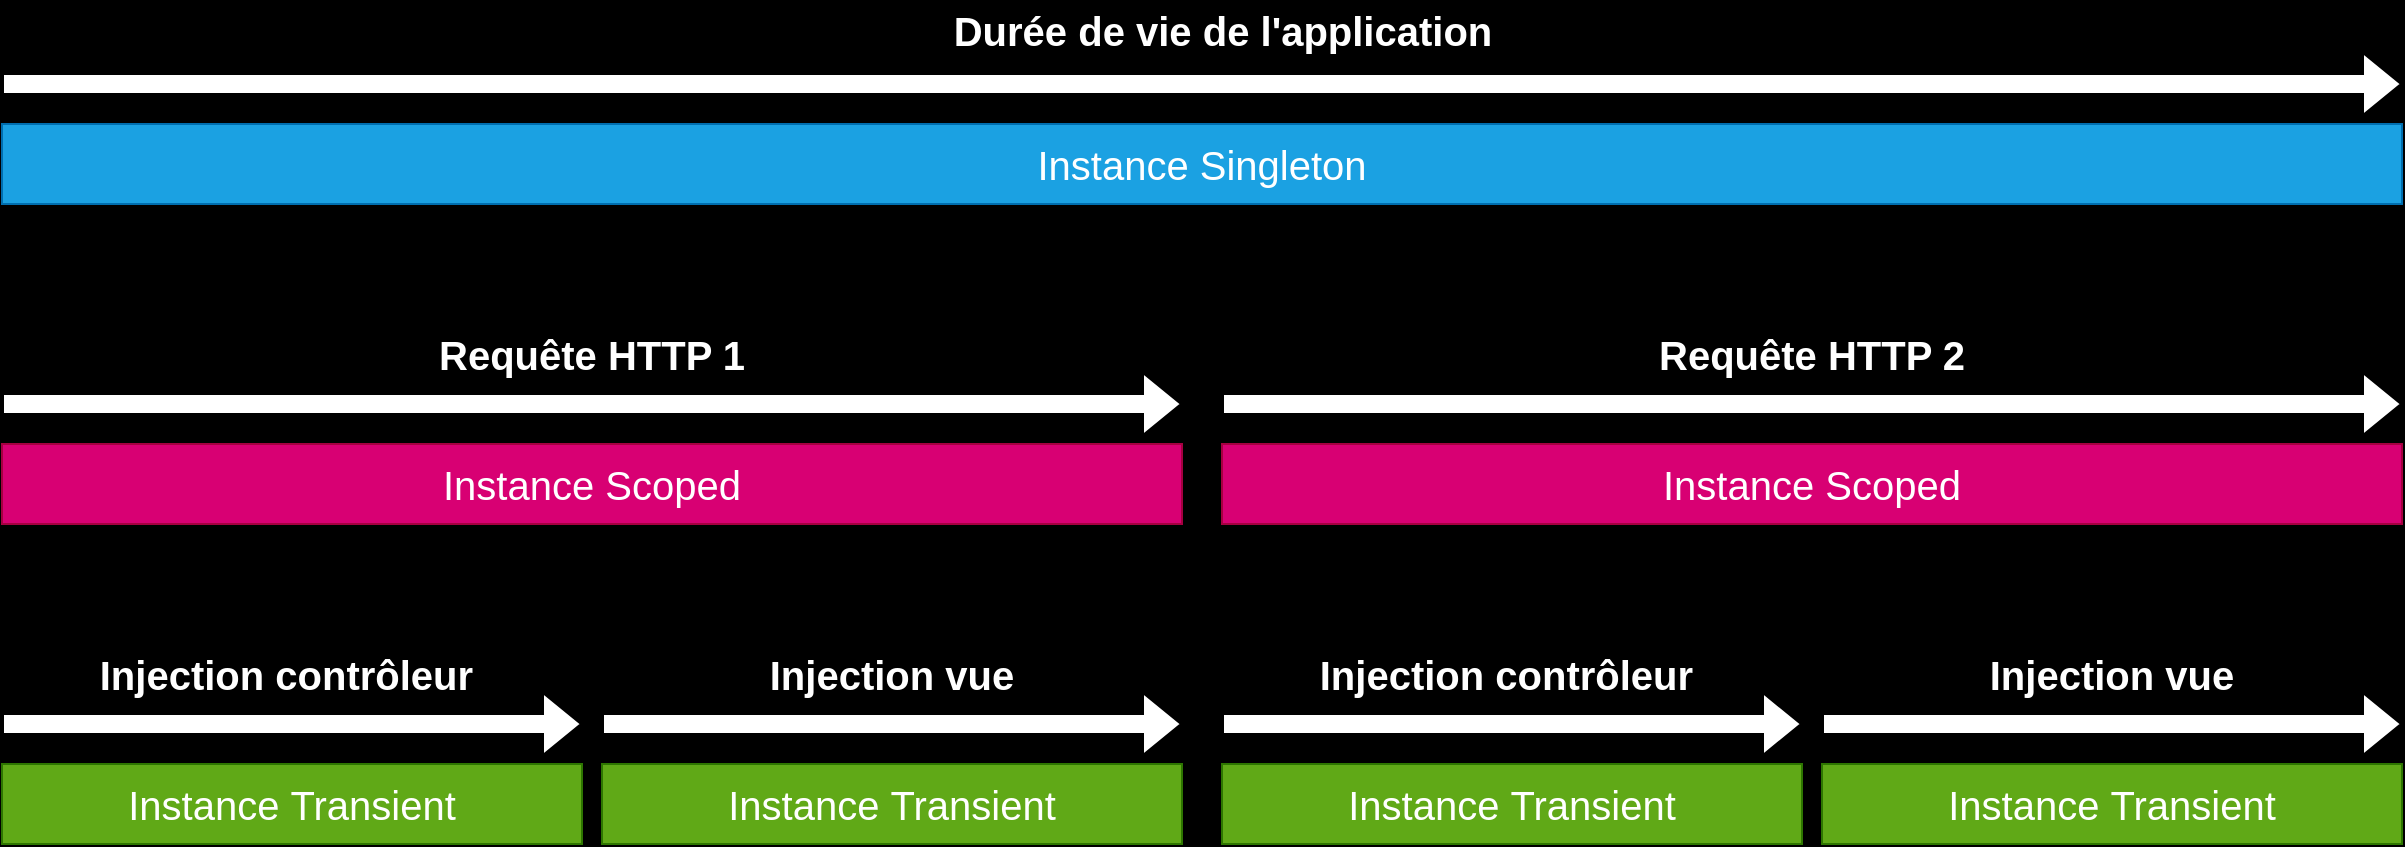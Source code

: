 <mxfile version="24.7.17">
  <diagram name="Page-1" id="1PlVf4wnUZVhLs4Grf8J">
    <mxGraphModel dx="1674" dy="836" grid="0" gridSize="10" guides="1" tooltips="1" connect="1" arrows="1" fold="1" page="1" pageScale="1" pageWidth="1600" pageHeight="900" background="#000000" math="0" shadow="0">
      <root>
        <mxCell id="0" />
        <mxCell id="1" parent="0" />
        <mxCell id="9vxutp4oGIfr7QXqwvSs-1" value="" style="shape=flexArrow;endArrow=classic;html=1;rounded=0;fillColor=default;" parent="1" edge="1">
          <mxGeometry width="50" height="50" relative="1" as="geometry">
            <mxPoint x="190" y="280" as="sourcePoint" />
            <mxPoint x="1390" y="280" as="targetPoint" />
          </mxGeometry>
        </mxCell>
        <mxCell id="9vxutp4oGIfr7QXqwvSs-4" value="Instance Singleton" style="rounded=0;whiteSpace=wrap;html=1;fontSize=20;fillColor=#1ba1e2;fontColor=#ffffff;strokeColor=#006EAF;" parent="1" vertex="1">
          <mxGeometry x="190" y="300" width="1200" height="40" as="geometry" />
        </mxCell>
        <mxCell id="9vxutp4oGIfr7QXqwvSs-5" value="Durée de vie de l&#39;application" style="text;html=1;align=center;verticalAlign=middle;whiteSpace=wrap;rounded=0;fontSize=20;fillColor=none;fontColor=#FFFFFF;fontStyle=1" parent="1" vertex="1">
          <mxGeometry x="658" y="238" width="285" height="30" as="geometry" />
        </mxCell>
        <mxCell id="9vxutp4oGIfr7QXqwvSs-6" value="" style="shape=flexArrow;endArrow=classic;html=1;rounded=0;fillColor=default;" parent="1" edge="1">
          <mxGeometry width="50" height="50" relative="1" as="geometry">
            <mxPoint x="190" y="440" as="sourcePoint" />
            <mxPoint x="780" y="440" as="targetPoint" />
          </mxGeometry>
        </mxCell>
        <mxCell id="9vxutp4oGIfr7QXqwvSs-7" value="Instance&amp;nbsp;Scoped" style="rounded=0;whiteSpace=wrap;html=1;fontSize=20;fillColor=#d80073;fontColor=#ffffff;strokeColor=#A50040;" parent="1" vertex="1">
          <mxGeometry x="190" y="460" width="590" height="40" as="geometry" />
        </mxCell>
        <mxCell id="9vxutp4oGIfr7QXqwvSs-8" value="Requête HTTP 1" style="text;html=1;align=center;verticalAlign=middle;whiteSpace=wrap;rounded=0;fontSize=20;fillColor=none;fontColor=#FFFFFF;fontStyle=1" parent="1" vertex="1">
          <mxGeometry x="390" y="400" width="190" height="30" as="geometry" />
        </mxCell>
        <mxCell id="9vxutp4oGIfr7QXqwvSs-9" value="Instance&amp;nbsp;Scoped" style="rounded=0;whiteSpace=wrap;html=1;fontSize=20;fillColor=#d80073;fontColor=#ffffff;strokeColor=#A50040;" parent="1" vertex="1">
          <mxGeometry x="800" y="460" width="590" height="40" as="geometry" />
        </mxCell>
        <mxCell id="9vxutp4oGIfr7QXqwvSs-10" value="" style="shape=flexArrow;endArrow=classic;html=1;rounded=0;fillColor=default;" parent="1" edge="1">
          <mxGeometry width="50" height="50" relative="1" as="geometry">
            <mxPoint x="800" y="440" as="sourcePoint" />
            <mxPoint x="1390" y="440" as="targetPoint" />
          </mxGeometry>
        </mxCell>
        <mxCell id="9vxutp4oGIfr7QXqwvSs-11" value="Requête HTTP 2" style="text;html=1;align=center;verticalAlign=middle;whiteSpace=wrap;rounded=0;fontSize=20;fillColor=none;fontColor=#FFFFFF;fontStyle=1" parent="1" vertex="1">
          <mxGeometry x="1000" y="400" width="190" height="30" as="geometry" />
        </mxCell>
        <mxCell id="9vxutp4oGIfr7QXqwvSs-12" value="" style="shape=flexArrow;endArrow=classic;html=1;rounded=0;fillColor=default;" parent="1" edge="1">
          <mxGeometry width="50" height="50" relative="1" as="geometry">
            <mxPoint x="190" y="600" as="sourcePoint" />
            <mxPoint x="480" y="600" as="targetPoint" />
          </mxGeometry>
        </mxCell>
        <mxCell id="9vxutp4oGIfr7QXqwvSs-13" value="Instance&amp;nbsp;Transient" style="rounded=0;whiteSpace=wrap;html=1;fontSize=20;fillColor=#60a917;fontColor=#ffffff;strokeColor=#2D7600;" parent="1" vertex="1">
          <mxGeometry x="190" y="620" width="290" height="40" as="geometry" />
        </mxCell>
        <mxCell id="9vxutp4oGIfr7QXqwvSs-14" value="Injection contrôleur&amp;nbsp;" style="text;html=1;align=center;verticalAlign=middle;whiteSpace=wrap;rounded=0;fontSize=20;fillColor=none;fontColor=#FFFFFF;fontStyle=1" parent="1" vertex="1">
          <mxGeometry x="236" y="560" width="198" height="30" as="geometry" />
        </mxCell>
        <mxCell id="9vxutp4oGIfr7QXqwvSs-18" value="Instance&amp;nbsp;Transient" style="rounded=0;whiteSpace=wrap;html=1;fontSize=20;fillColor=#60a917;fontColor=#ffffff;strokeColor=#2D7600;" parent="1" vertex="1">
          <mxGeometry x="490" y="620" width="290" height="40" as="geometry" />
        </mxCell>
        <mxCell id="9vxutp4oGIfr7QXqwvSs-19" value="" style="shape=flexArrow;endArrow=classic;html=1;rounded=0;fillColor=default;" parent="1" edge="1">
          <mxGeometry width="50" height="50" relative="1" as="geometry">
            <mxPoint x="490" y="600" as="sourcePoint" />
            <mxPoint x="780" y="600" as="targetPoint" />
          </mxGeometry>
        </mxCell>
        <mxCell id="9vxutp4oGIfr7QXqwvSs-20" value="Injection vue" style="text;html=1;align=center;verticalAlign=middle;whiteSpace=wrap;rounded=0;fontSize=20;fillColor=none;fontColor=#FFFFFF;fontStyle=1" parent="1" vertex="1">
          <mxGeometry x="540" y="560" width="190" height="30" as="geometry" />
        </mxCell>
        <mxCell id="9vxutp4oGIfr7QXqwvSs-21" value="" style="shape=flexArrow;endArrow=classic;html=1;rounded=0;fillColor=default;" parent="1" edge="1">
          <mxGeometry width="50" height="50" relative="1" as="geometry">
            <mxPoint x="800" y="600" as="sourcePoint" />
            <mxPoint x="1090" y="600" as="targetPoint" />
          </mxGeometry>
        </mxCell>
        <mxCell id="9vxutp4oGIfr7QXqwvSs-22" value="Instance&amp;nbsp;Transient" style="rounded=0;whiteSpace=wrap;html=1;fontSize=20;fillColor=#60a917;fontColor=#ffffff;strokeColor=#2D7600;" parent="1" vertex="1">
          <mxGeometry x="800" y="620" width="290" height="40" as="geometry" />
        </mxCell>
        <mxCell id="9vxutp4oGIfr7QXqwvSs-24" value="Instance&amp;nbsp;Transient" style="rounded=0;whiteSpace=wrap;html=1;fontSize=20;fillColor=#60a917;fontColor=#ffffff;strokeColor=#2D7600;" parent="1" vertex="1">
          <mxGeometry x="1100" y="620" width="290" height="40" as="geometry" />
        </mxCell>
        <mxCell id="9vxutp4oGIfr7QXqwvSs-25" value="" style="shape=flexArrow;endArrow=classic;html=1;rounded=0;fillColor=default;" parent="1" edge="1">
          <mxGeometry width="50" height="50" relative="1" as="geometry">
            <mxPoint x="1100" y="600" as="sourcePoint" />
            <mxPoint x="1390" y="600" as="targetPoint" />
          </mxGeometry>
        </mxCell>
        <mxCell id="9vxutp4oGIfr7QXqwvSs-26" value="Injection vue" style="text;html=1;align=center;verticalAlign=middle;whiteSpace=wrap;rounded=0;fontSize=20;fillColor=none;fontColor=#FFFFFF;fontStyle=1" parent="1" vertex="1">
          <mxGeometry x="1150" y="560" width="190" height="30" as="geometry" />
        </mxCell>
        <mxCell id="fBDVT5kyKwmUfIP_IJP9-1" value="Injection contrôleur&amp;nbsp;" style="text;html=1;align=center;verticalAlign=middle;whiteSpace=wrap;rounded=0;fontSize=20;fillColor=none;fontColor=#FFFFFF;fontStyle=1" vertex="1" parent="1">
          <mxGeometry x="846" y="560" width="198" height="30" as="geometry" />
        </mxCell>
      </root>
    </mxGraphModel>
  </diagram>
</mxfile>
